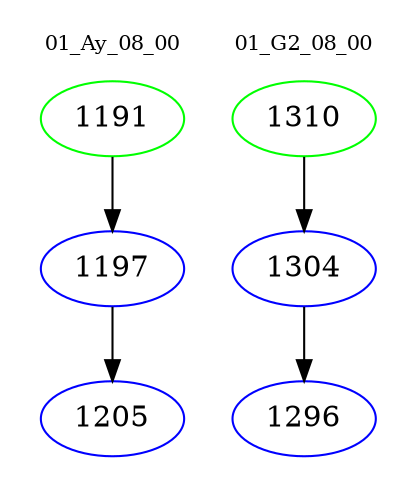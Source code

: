 digraph{
subgraph cluster_0 {
color = white
label = "01_Ay_08_00";
fontsize=10;
T0_1191 [label="1191", color="green"]
T0_1191 -> T0_1197 [color="black"]
T0_1197 [label="1197", color="blue"]
T0_1197 -> T0_1205 [color="black"]
T0_1205 [label="1205", color="blue"]
}
subgraph cluster_1 {
color = white
label = "01_G2_08_00";
fontsize=10;
T1_1310 [label="1310", color="green"]
T1_1310 -> T1_1304 [color="black"]
T1_1304 [label="1304", color="blue"]
T1_1304 -> T1_1296 [color="black"]
T1_1296 [label="1296", color="blue"]
}
}
